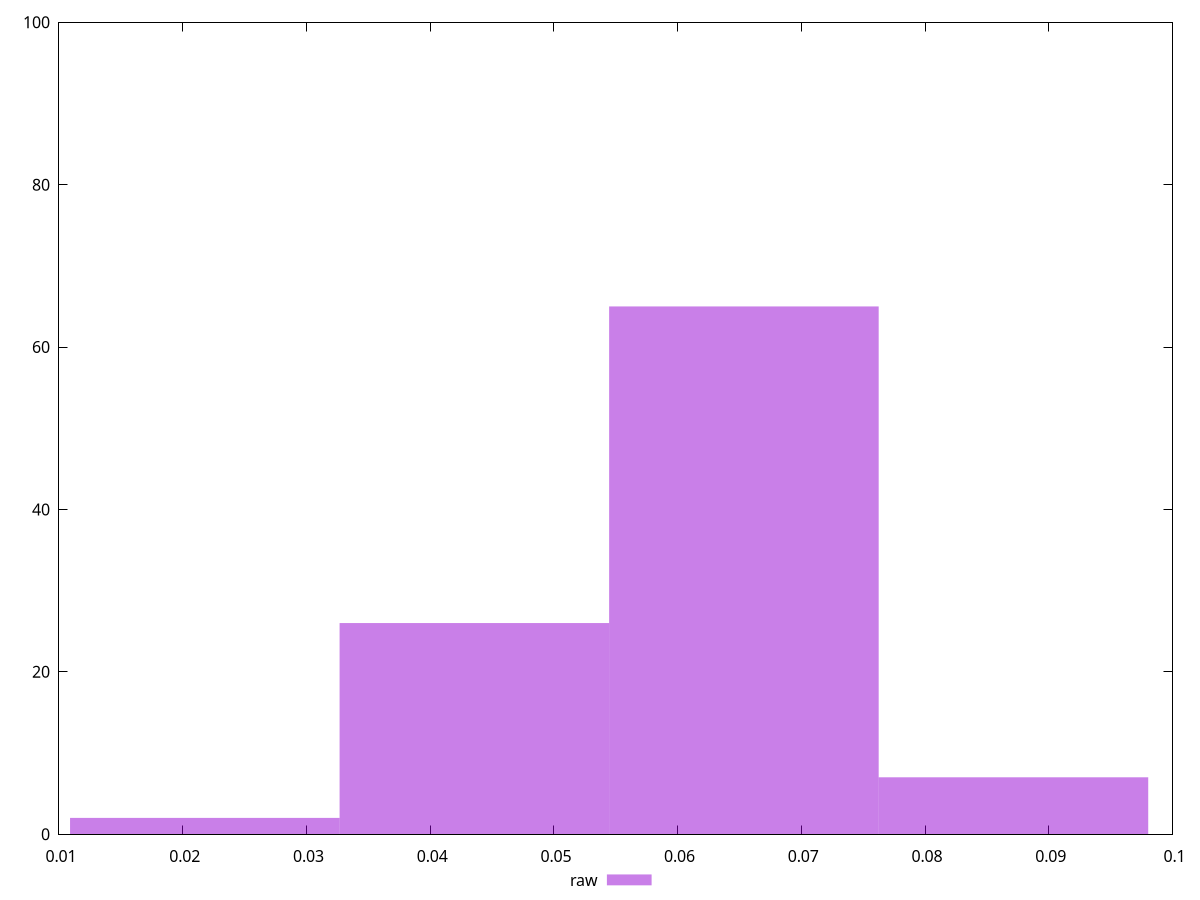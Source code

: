 reset
set terminal svg size 640, 490 enhanced background rgb 'white'
set output "report_00007_2020-12-11T15:55:29.892Z/network-rtt/samples/pages+cached+noexternal+nofonts+nosvg+noimg+nocss+nojs/raw/histogram.svg"

$raw <<EOF
0.0653586293013756 65
0.0435724195342504 26
0.0871448390685008 7
0.0217862097671252 2
EOF

set key outside below
set boxwidth 0.0217862097671252
set yrange [0:100]
set style fill transparent solid 0.5 noborder

plot \
  $raw title "raw" with boxes, \


reset